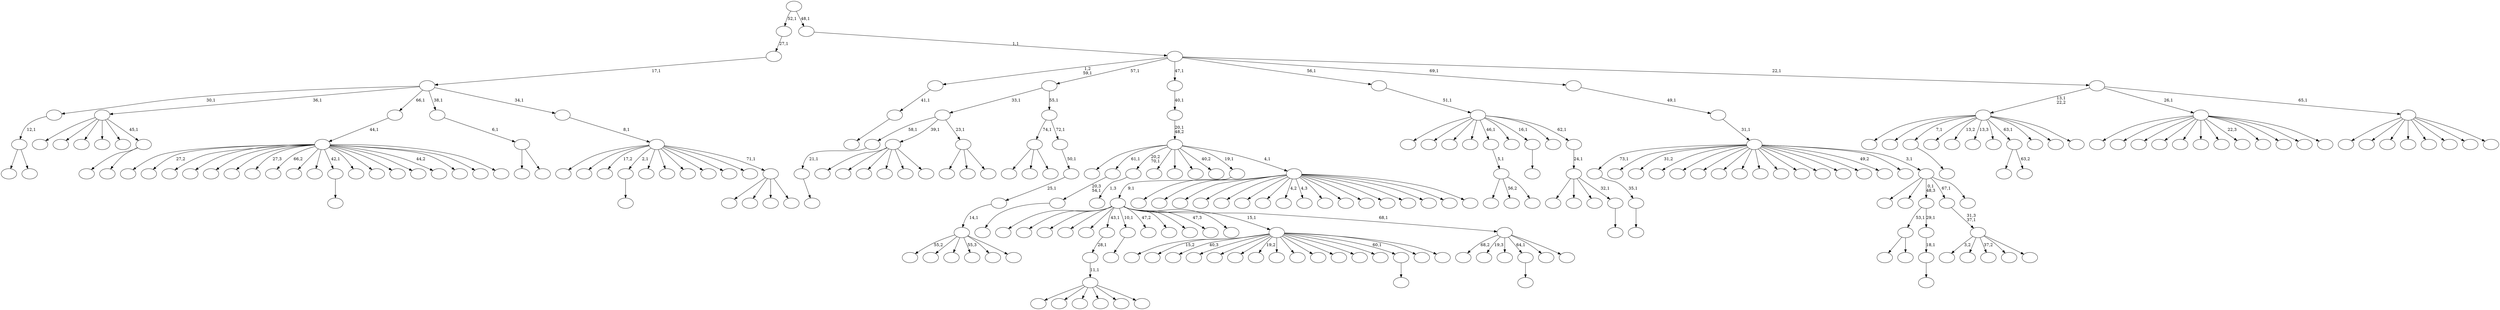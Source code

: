 digraph T {
	275 [label=""]
	274 [label=""]
	273 [label=""]
	272 [label=""]
	271 [label=""]
	270 [label=""]
	269 [label=""]
	268 [label=""]
	267 [label=""]
	266 [label=""]
	265 [label=""]
	264 [label=""]
	263 [label=""]
	262 [label=""]
	261 [label=""]
	260 [label=""]
	259 [label=""]
	258 [label=""]
	257 [label=""]
	256 [label=""]
	255 [label=""]
	254 [label=""]
	253 [label=""]
	252 [label=""]
	251 [label=""]
	250 [label=""]
	249 [label=""]
	248 [label=""]
	247 [label=""]
	246 [label=""]
	245 [label=""]
	244 [label=""]
	243 [label=""]
	242 [label=""]
	241 [label=""]
	240 [label=""]
	239 [label=""]
	238 [label=""]
	237 [label=""]
	236 [label=""]
	235 [label=""]
	234 [label=""]
	233 [label=""]
	232 [label=""]
	231 [label=""]
	230 [label=""]
	229 [label=""]
	228 [label=""]
	227 [label=""]
	226 [label=""]
	225 [label=""]
	224 [label=""]
	223 [label=""]
	222 [label=""]
	221 [label=""]
	220 [label=""]
	219 [label=""]
	218 [label=""]
	217 [label=""]
	216 [label=""]
	215 [label=""]
	214 [label=""]
	213 [label=""]
	212 [label=""]
	211 [label=""]
	210 [label=""]
	209 [label=""]
	208 [label=""]
	207 [label=""]
	206 [label=""]
	205 [label=""]
	204 [label=""]
	203 [label=""]
	202 [label=""]
	201 [label=""]
	200 [label=""]
	199 [label=""]
	198 [label=""]
	197 [label=""]
	196 [label=""]
	195 [label=""]
	194 [label=""]
	193 [label=""]
	192 [label=""]
	191 [label=""]
	190 [label=""]
	189 [label=""]
	188 [label=""]
	187 [label=""]
	186 [label=""]
	185 [label=""]
	184 [label=""]
	183 [label=""]
	182 [label=""]
	181 [label=""]
	180 [label=""]
	179 [label=""]
	178 [label=""]
	177 [label=""]
	176 [label=""]
	175 [label=""]
	174 [label=""]
	173 [label=""]
	172 [label=""]
	171 [label=""]
	170 [label=""]
	169 [label=""]
	168 [label=""]
	167 [label=""]
	166 [label=""]
	165 [label=""]
	164 [label=""]
	163 [label=""]
	162 [label=""]
	161 [label=""]
	160 [label=""]
	159 [label=""]
	158 [label=""]
	157 [label=""]
	156 [label=""]
	155 [label=""]
	154 [label=""]
	153 [label=""]
	152 [label=""]
	151 [label=""]
	150 [label=""]
	149 [label=""]
	148 [label=""]
	147 [label=""]
	146 [label=""]
	145 [label=""]
	144 [label=""]
	143 [label=""]
	142 [label=""]
	141 [label=""]
	140 [label=""]
	139 [label=""]
	138 [label=""]
	137 [label=""]
	136 [label=""]
	135 [label=""]
	134 [label=""]
	133 [label=""]
	132 [label=""]
	131 [label=""]
	130 [label=""]
	129 [label=""]
	128 [label=""]
	127 [label=""]
	126 [label=""]
	125 [label=""]
	124 [label=""]
	123 [label=""]
	122 [label=""]
	121 [label=""]
	120 [label=""]
	119 [label=""]
	118 [label=""]
	117 [label=""]
	116 [label=""]
	115 [label=""]
	114 [label=""]
	113 [label=""]
	112 [label=""]
	111 [label=""]
	110 [label=""]
	109 [label=""]
	108 [label=""]
	107 [label=""]
	106 [label=""]
	105 [label=""]
	104 [label=""]
	103 [label=""]
	102 [label=""]
	101 [label=""]
	100 [label=""]
	99 [label=""]
	98 [label=""]
	97 [label=""]
	96 [label=""]
	95 [label=""]
	94 [label=""]
	93 [label=""]
	92 [label=""]
	91 [label=""]
	90 [label=""]
	89 [label=""]
	88 [label=""]
	87 [label=""]
	86 [label=""]
	85 [label=""]
	84 [label=""]
	83 [label=""]
	82 [label=""]
	81 [label=""]
	80 [label=""]
	79 [label=""]
	78 [label=""]
	77 [label=""]
	76 [label=""]
	75 [label=""]
	74 [label=""]
	73 [label=""]
	72 [label=""]
	71 [label=""]
	70 [label=""]
	69 [label=""]
	68 [label=""]
	67 [label=""]
	66 [label=""]
	65 [label=""]
	64 [label=""]
	63 [label=""]
	62 [label=""]
	61 [label=""]
	60 [label=""]
	59 [label=""]
	58 [label=""]
	57 [label=""]
	56 [label=""]
	55 [label=""]
	54 [label=""]
	53 [label=""]
	52 [label=""]
	51 [label=""]
	50 [label=""]
	49 [label=""]
	48 [label=""]
	47 [label=""]
	46 [label=""]
	45 [label=""]
	44 [label=""]
	43 [label=""]
	42 [label=""]
	41 [label=""]
	40 [label=""]
	39 [label=""]
	38 [label=""]
	37 [label=""]
	36 [label=""]
	35 [label=""]
	34 [label=""]
	33 [label=""]
	32 [label=""]
	31 [label=""]
	30 [label=""]
	29 [label=""]
	28 [label=""]
	27 [label=""]
	26 [label=""]
	25 [label=""]
	24 [label=""]
	23 [label=""]
	22 [label=""]
	21 [label=""]
	20 [label=""]
	19 [label=""]
	18 [label=""]
	17 [label=""]
	16 [label=""]
	15 [label=""]
	14 [label=""]
	13 [label=""]
	12 [label=""]
	11 [label=""]
	10 [label=""]
	9 [label=""]
	8 [label=""]
	7 [label=""]
	6 [label=""]
	5 [label=""]
	4 [label=""]
	3 [label=""]
	2 [label=""]
	1 [label=""]
	0 [label=""]
	263 -> 264 [label=""]
	262 -> 263 [label="35,1"]
	240 -> 241 [label=""]
	239 -> 240 [label="41,1"]
	229 -> 230 [label=""]
	228 -> 229 [label="21,1"]
	199 -> 200 [label=""]
	192 -> 193 [label=""]
	183 -> 268 [label=""]
	183 -> 184 [label=""]
	180 -> 181 [label=""]
	179 -> 180 [label="20,3\n54,1"]
	172 -> 173 [label="1,3"]
	155 -> 251 [label=""]
	155 -> 245 [label=""]
	155 -> 242 [label=""]
	155 -> 238 [label=""]
	155 -> 203 [label=""]
	155 -> 156 [label=""]
	154 -> 155 [label="11,1"]
	153 -> 154 [label="28,1"]
	138 -> 231 [label=""]
	138 -> 221 [label=""]
	138 -> 216 [label=""]
	138 -> 213 [label=""]
	138 -> 147 [label=""]
	138 -> 139 [label=""]
	134 -> 135 [label=""]
	125 -> 269 [label=""]
	125 -> 126 [label="63,2"]
	122 -> 248 [label=""]
	122 -> 123 [label=""]
	121 -> 122 [label="12,1"]
	117 -> 118 [label=""]
	114 -> 243 [label=""]
	114 -> 162 [label=""]
	114 -> 115 [label=""]
	111 -> 233 [label=""]
	111 -> 174 [label="56,2"]
	111 -> 112 [label=""]
	110 -> 111 [label="5,1"]
	108 -> 207 [label=""]
	108 -> 149 [label=""]
	108 -> 109 [label=""]
	107 -> 228 [label="58,1"]
	107 -> 138 [label="39,1"]
	107 -> 108 [label="23,1"]
	104 -> 105 [label=""]
	103 -> 104 [label="18,1"]
	102 -> 183 [label="53,1"]
	102 -> 103 [label="29,1"]
	90 -> 91 [label=""]
	73 -> 74 [label=""]
	68 -> 274 [label=""]
	68 -> 265 [label=""]
	68 -> 192 [label="7,1"]
	68 -> 168 [label=""]
	68 -> 167 [label="13,2"]
	68 -> 152 [label="13,3"]
	68 -> 129 [label=""]
	68 -> 125 [label="63,1"]
	68 -> 99 [label=""]
	68 -> 80 [label=""]
	68 -> 69 [label=""]
	64 -> 160 [label=""]
	64 -> 65 [label=""]
	63 -> 258 [label=""]
	63 -> 252 [label=""]
	63 -> 217 [label=""]
	63 -> 169 [label=""]
	63 -> 158 [label=""]
	63 -> 64 [label="45,1"]
	59 -> 60 [label=""]
	56 -> 255 [label=""]
	56 -> 226 [label="27,2"]
	56 -> 210 [label=""]
	56 -> 209 [label=""]
	56 -> 190 [label=""]
	56 -> 182 [label=""]
	56 -> 151 [label="27,3"]
	56 -> 137 [label="66,2"]
	56 -> 127 [label=""]
	56 -> 124 [label=""]
	56 -> 117 [label="42,1"]
	56 -> 116 [label=""]
	56 -> 98 [label=""]
	56 -> 93 [label=""]
	56 -> 84 [label=""]
	56 -> 83 [label="44,2"]
	56 -> 62 [label=""]
	56 -> 61 [label=""]
	56 -> 57 [label=""]
	55 -> 56 [label="44,1"]
	53 -> 271 [label="3,2"]
	53 -> 267 [label=""]
	53 -> 166 [label="37,2"]
	53 -> 100 [label=""]
	53 -> 54 [label=""]
	52 -> 53 [label="31,3\n37,1"]
	50 -> 224 [label=""]
	50 -> 51 [label=""]
	49 -> 50 [label="6,1"]
	45 -> 275 [label="55,2"]
	45 -> 273 [label=""]
	45 -> 270 [label=""]
	45 -> 261 [label="55,3"]
	45 -> 214 [label=""]
	45 -> 46 [label=""]
	44 -> 45 [label="14,1"]
	43 -> 44 [label="25,1"]
	42 -> 43 [label="50,1"]
	41 -> 114 [label="74,1"]
	41 -> 42 [label="72,1"]
	40 -> 107 [label="33,1"]
	40 -> 41 [label="55,1"]
	38 -> 212 [label=""]
	38 -> 85 [label=""]
	38 -> 82 [label=""]
	38 -> 39 [label=""]
	37 -> 259 [label=""]
	37 -> 250 [label=""]
	37 -> 232 [label="17,2"]
	37 -> 199 [label="2,1"]
	37 -> 187 [label=""]
	37 -> 176 [label=""]
	37 -> 159 [label=""]
	37 -> 145 [label=""]
	37 -> 78 [label=""]
	37 -> 75 [label=""]
	37 -> 38 [label="71,1"]
	36 -> 37 [label="8,1"]
	35 -> 121 [label="30,1"]
	35 -> 63 [label="36,1"]
	35 -> 55 [label="66,1"]
	35 -> 49 [label="38,1"]
	35 -> 36 [label="34,1"]
	34 -> 35 [label="17,1"]
	33 -> 34 [label="27,1"]
	31 -> 257 [label=""]
	31 -> 253 [label="15,2"]
	31 -> 206 [label="40,3"]
	31 -> 194 [label=""]
	31 -> 189 [label=""]
	31 -> 186 [label=""]
	31 -> 171 [label="19,2"]
	31 -> 148 [label=""]
	31 -> 132 [label=""]
	31 -> 131 [label=""]
	31 -> 96 [label=""]
	31 -> 86 [label=""]
	31 -> 77 [label=""]
	31 -> 73 [label="60,1"]
	31 -> 66 [label=""]
	31 -> 32 [label=""]
	28 -> 170 [label="68,2"]
	28 -> 94 [label="19,3"]
	28 -> 81 [label=""]
	28 -> 59 [label="64,1"]
	28 -> 48 [label=""]
	28 -> 29 [label=""]
	27 -> 246 [label=""]
	27 -> 223 [label=""]
	27 -> 218 [label=""]
	27 -> 195 [label=""]
	27 -> 178 [label=""]
	27 -> 153 [label="43,1"]
	27 -> 134 [label="10,1"]
	27 -> 133 [label="47,2"]
	27 -> 88 [label=""]
	27 -> 76 [label=""]
	27 -> 72 [label="47,3"]
	27 -> 58 [label=""]
	27 -> 31 [label="15,1"]
	27 -> 28 [label="68,1"]
	26 -> 27 [label="9,1"]
	24 -> 272 [label=""]
	24 -> 266 [label=""]
	24 -> 256 [label=""]
	24 -> 247 [label=""]
	24 -> 244 [label=""]
	24 -> 225 [label=""]
	24 -> 220 [label=""]
	24 -> 205 [label="4,2"]
	24 -> 164 [label="4,3"]
	24 -> 163 [label=""]
	24 -> 157 [label=""]
	24 -> 128 [label=""]
	24 -> 97 [label=""]
	24 -> 92 [label=""]
	24 -> 89 [label=""]
	24 -> 30 [label=""]
	24 -> 25 [label=""]
	23 -> 234 [label=""]
	23 -> 179 [label="61,1"]
	23 -> 172 [label="20,2\n70,1"]
	23 -> 146 [label=""]
	23 -> 130 [label=""]
	23 -> 87 [label=""]
	23 -> 71 [label="40,2"]
	23 -> 26 [label="19,1"]
	23 -> 24 [label="4,1"]
	22 -> 23 [label="20,1\n48,2"]
	21 -> 22 [label="40,1"]
	19 -> 20 [label=""]
	18 -> 260 [label=""]
	18 -> 227 [label=""]
	18 -> 211 [label=""]
	18 -> 19 [label="32,1"]
	17 -> 18 [label="24,1"]
	16 -> 215 [label=""]
	16 -> 202 [label=""]
	16 -> 191 [label=""]
	16 -> 177 [label=""]
	16 -> 110 [label="46,1"]
	16 -> 95 [label=""]
	16 -> 90 [label="16,1"]
	16 -> 47 [label=""]
	16 -> 17 [label="62,1"]
	15 -> 16 [label="51,1"]
	13 -> 222 [label=""]
	13 -> 219 [label=""]
	13 -> 201 [label=""]
	13 -> 198 [label=""]
	13 -> 196 [label=""]
	13 -> 185 [label=""]
	13 -> 143 [label=""]
	13 -> 119 [label="22,3"]
	13 -> 106 [label=""]
	13 -> 101 [label=""]
	13 -> 67 [label=""]
	13 -> 14 [label=""]
	9 -> 204 [label=""]
	9 -> 141 [label=""]
	9 -> 102 [label="0,1\n48,3"]
	9 -> 52 [label="67,1"]
	9 -> 10 [label=""]
	8 -> 262 [label="73,1"]
	8 -> 254 [label=""]
	8 -> 249 [label="31,2"]
	8 -> 236 [label=""]
	8 -> 235 [label=""]
	8 -> 208 [label=""]
	8 -> 197 [label=""]
	8 -> 188 [label=""]
	8 -> 165 [label=""]
	8 -> 161 [label=""]
	8 -> 150 [label=""]
	8 -> 144 [label=""]
	8 -> 142 [label=""]
	8 -> 140 [label=""]
	8 -> 113 [label="49,2"]
	8 -> 79 [label=""]
	8 -> 9 [label="3,1"]
	7 -> 8 [label="31,1"]
	6 -> 7 [label="49,1"]
	4 -> 237 [label=""]
	4 -> 175 [label=""]
	4 -> 136 [label=""]
	4 -> 120 [label=""]
	4 -> 70 [label=""]
	4 -> 12 [label=""]
	4 -> 11 [label=""]
	4 -> 5 [label=""]
	3 -> 68 [label="13,1\n22,2"]
	3 -> 13 [label="26,1"]
	3 -> 4 [label="65,1"]
	2 -> 239 [label="1,2\n59,1"]
	2 -> 40 [label="57,1"]
	2 -> 21 [label="47,1"]
	2 -> 15 [label="56,1"]
	2 -> 6 [label="69,1"]
	2 -> 3 [label="22,1"]
	1 -> 2 [label="1,1"]
	0 -> 33 [label="52,1"]
	0 -> 1 [label="48,1"]
}
